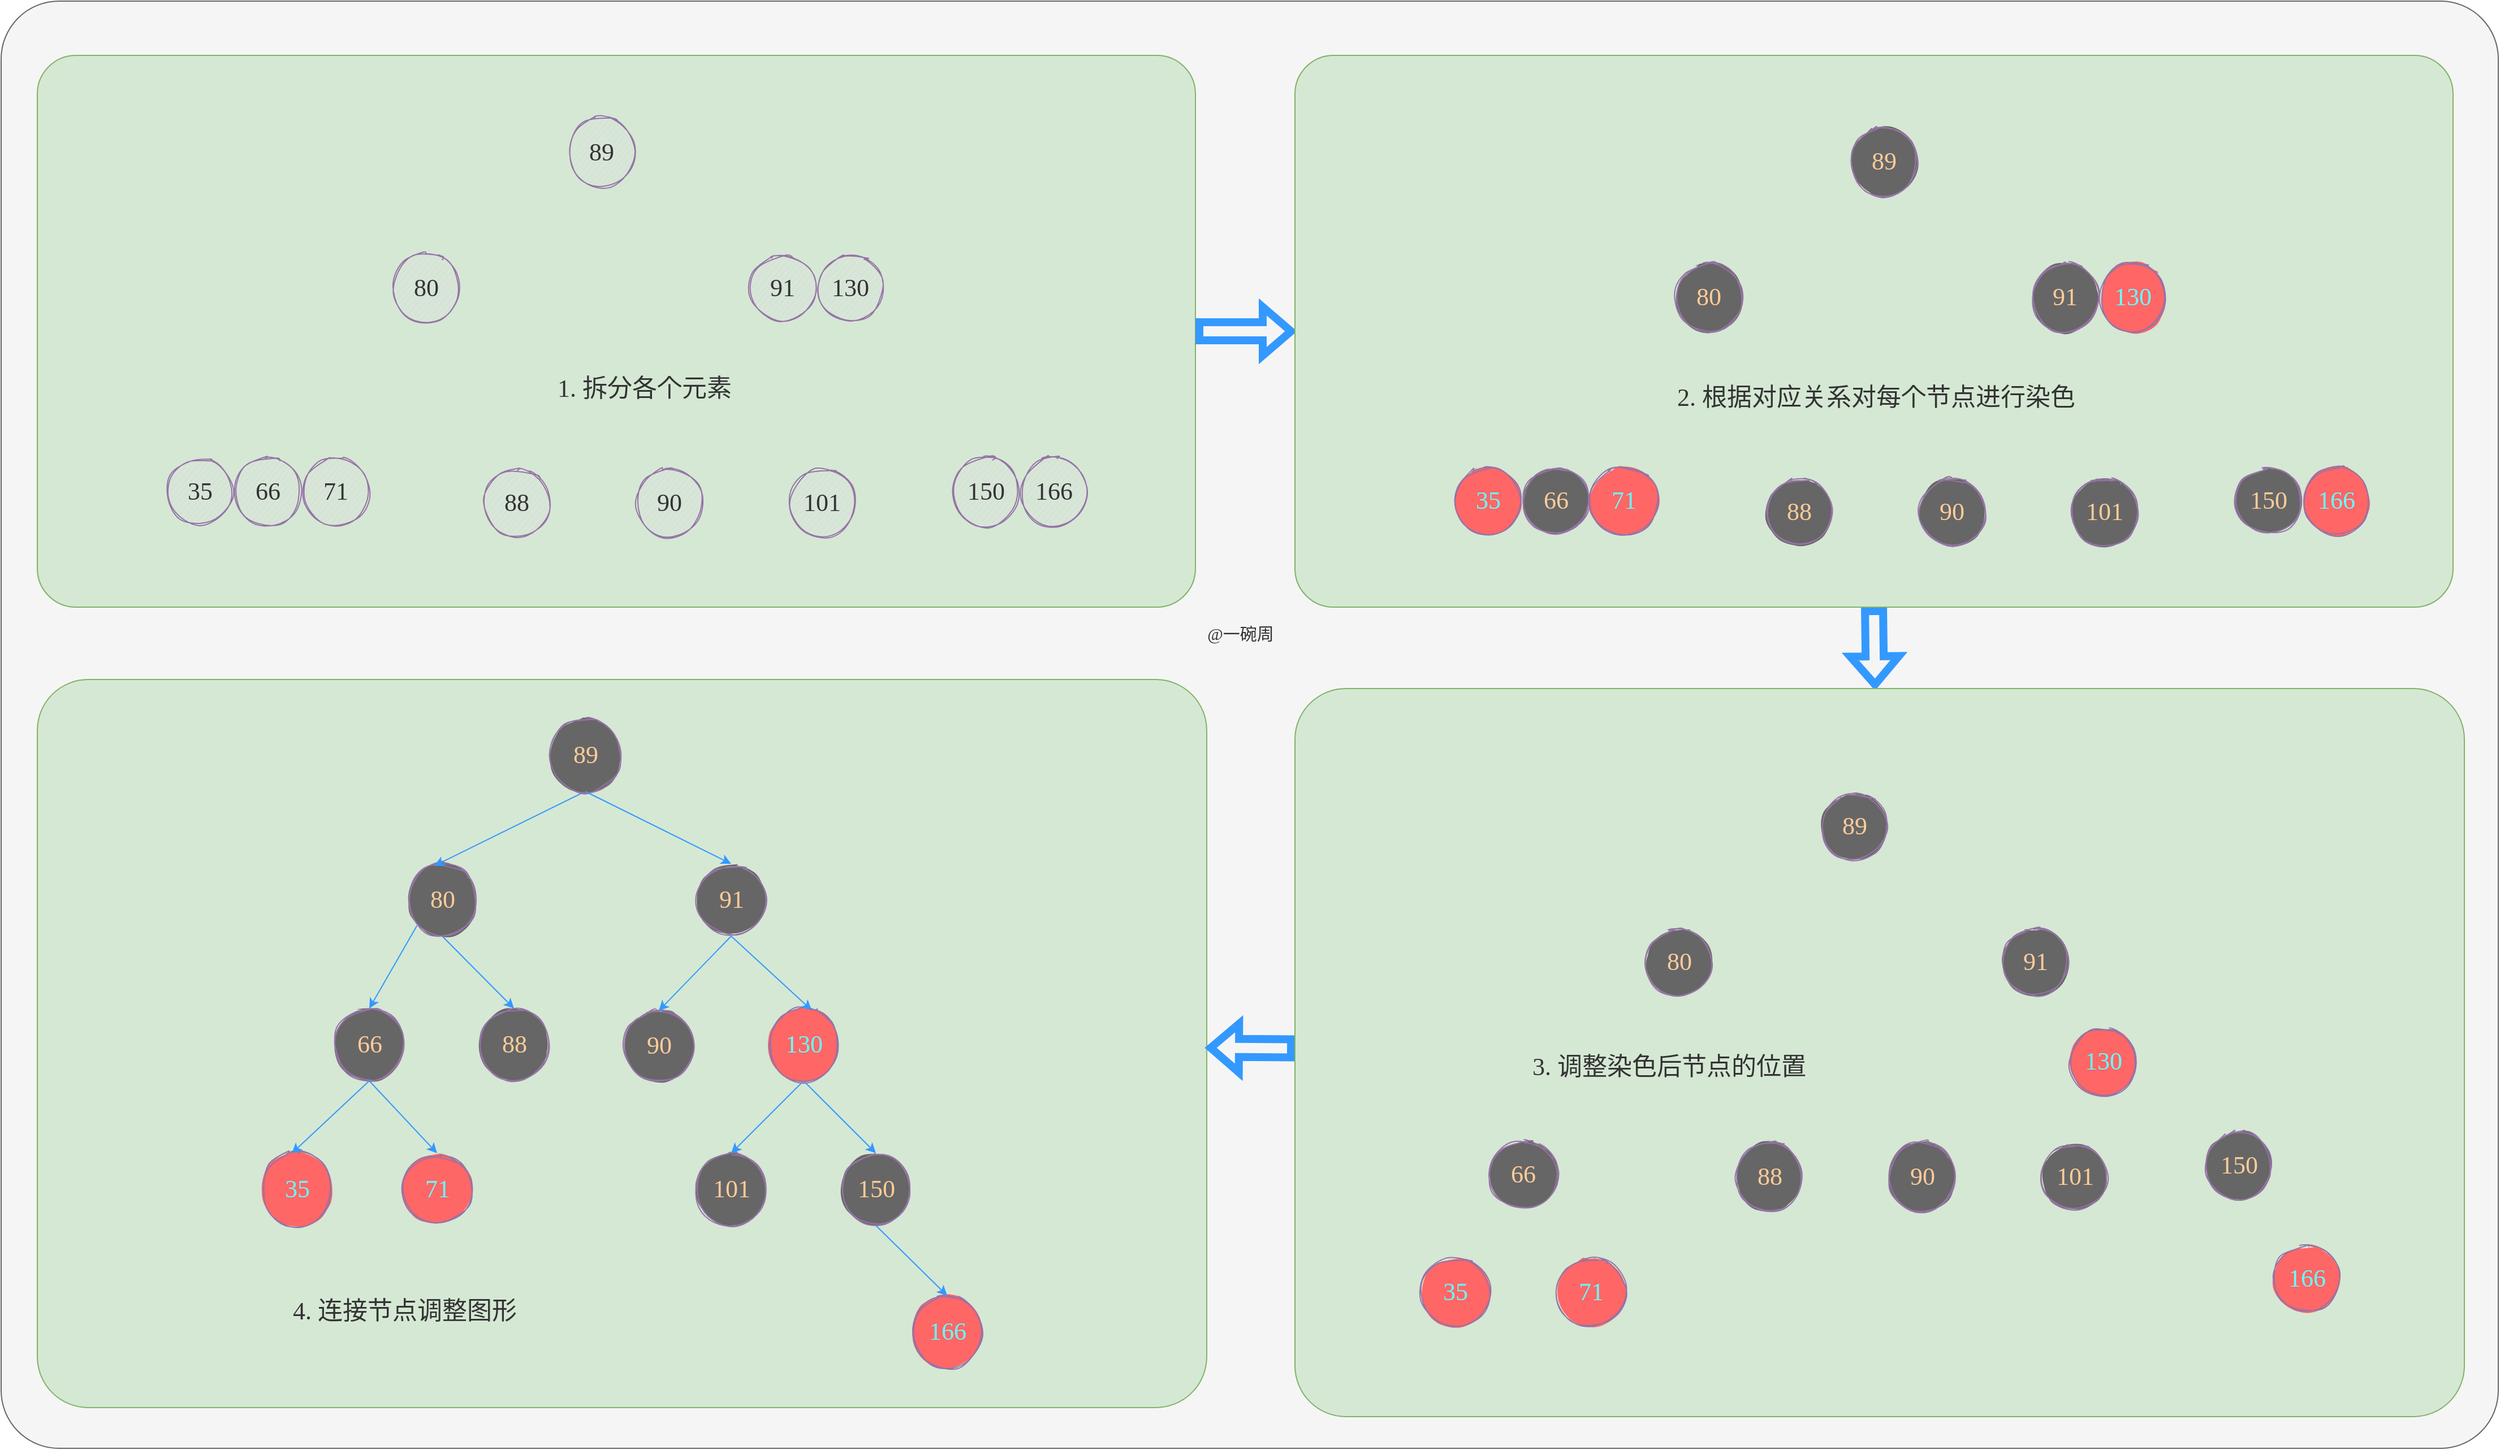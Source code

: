 <mxfile version="16.5.1" type="device"><diagram id="x1Kf8H1q3myXhaJAOiF7" name="第 1 页"><mxGraphModel dx="2862" dy="-1183" grid="1" gridSize="8" guides="1" tooltips="1" connect="1" arrows="1" fold="1" page="0" pageScale="1" pageWidth="827" pageHeight="1169" math="0" shadow="0"><root><mxCell id="0"/><mxCell id="1" parent="0"/><mxCell id="SK6En6JM2OJF-WsEo0Hp-191" value="" style="rounded=1;whiteSpace=wrap;html=1;sketch=0;fillStyle=solid;fontFamily=Comic Sans MS;fontSize=22;fontColor=#333333;fillColor=#f5f5f5;strokeColor=#666666;arcSize=4;" parent="1" vertex="1"><mxGeometry x="-776" y="2728" width="2208" height="1280" as="geometry"/></mxCell><mxCell id="NaBA5yYeSIpX-ZdXdf0N-329" value="@一碗周" style="text;html=1;strokeColor=none;fillColor=none;align=center;verticalAlign=middle;whiteSpace=wrap;rounded=0;sketch=0;fontFamily=Comic Sans MS;fontSize=15;fontColor=#333333;" parent="1" vertex="1"><mxGeometry x="280" y="3272" width="80" height="30" as="geometry"/></mxCell><mxCell id="SK6En6JM2OJF-WsEo0Hp-166" value="" style="group" parent="1" vertex="1" connectable="0"><mxGeometry x="-744" y="2776" width="1034" height="812" as="geometry"/></mxCell><mxCell id="SK6En6JM2OJF-WsEo0Hp-135" value="" style="rounded=1;whiteSpace=wrap;html=1;sketch=0;fillStyle=solid;fontFamily=Comic Sans MS;fontSize=22;fillColor=#d5e8d4;arcSize=7;strokeColor=#82b366;container=0;" parent="SK6En6JM2OJF-WsEo0Hp-166" vertex="1"><mxGeometry width="1024" height="488" as="geometry"/></mxCell><mxCell id="SK6En6JM2OJF-WsEo0Hp-136" value="&lt;span style=&quot;color: rgb(51 , 51 , 51) ; font-family: &amp;#34;comic sans ms&amp;#34; ; font-size: 22px&quot;&gt;71&lt;/span&gt;" style="ellipse;whiteSpace=wrap;html=1;fillColor=#e1d5e7;strokeColor=#9673a6;sketch=1;container=0;" parent="SK6En6JM2OJF-WsEo0Hp-166" vertex="1"><mxGeometry x="234" y="356" width="60" height="60" as="geometry"/></mxCell><mxCell id="SK6En6JM2OJF-WsEo0Hp-137" value="&lt;span style=&quot;color: rgb(51 , 51 , 51) ; font-family: &amp;#34;comic sans ms&amp;#34; ; font-size: 22px&quot;&gt;88&lt;/span&gt;" style="ellipse;whiteSpace=wrap;html=1;fillColor=#e1d5e7;strokeColor=#9673a6;sketch=1;container=0;" parent="SK6En6JM2OJF-WsEo0Hp-166" vertex="1"><mxGeometry x="394" y="366" width="60" height="60" as="geometry"/></mxCell><mxCell id="SK6En6JM2OJF-WsEo0Hp-138" value="&lt;span style=&quot;color: rgb(51 , 51 , 51) ; font-family: &amp;#34;comic sans ms&amp;#34; ; font-size: 22px&quot;&gt;66&lt;/span&gt;" style="ellipse;whiteSpace=wrap;html=1;fillColor=#e1d5e7;strokeColor=#9673a6;sketch=1;container=0;" parent="SK6En6JM2OJF-WsEo0Hp-166" vertex="1"><mxGeometry x="174" y="356" width="60" height="60" as="geometry"/></mxCell><mxCell id="SK6En6JM2OJF-WsEo0Hp-139" value="&lt;span style=&quot;color: rgb(51 , 51 , 51) ; font-family: &amp;#34;comic sans ms&amp;#34; ; font-size: 22px&quot;&gt;90&lt;/span&gt;" style="ellipse;whiteSpace=wrap;html=1;fillColor=#e1d5e7;strokeColor=#9673a6;sketch=1;container=0;" parent="SK6En6JM2OJF-WsEo0Hp-166" vertex="1"><mxGeometry x="529" y="366" width="60" height="60" as="geometry"/></mxCell><mxCell id="SK6En6JM2OJF-WsEo0Hp-140" value="&lt;span style=&quot;color: rgb(51 , 51 , 51) ; font-family: &amp;#34;comic sans ms&amp;#34; ; font-size: 22px&quot;&gt;101&lt;/span&gt;" style="ellipse;whiteSpace=wrap;html=1;fillColor=#e1d5e7;strokeColor=#9673a6;sketch=1;container=0;" parent="SK6En6JM2OJF-WsEo0Hp-166" vertex="1"><mxGeometry x="664" y="366" width="60" height="60" as="geometry"/></mxCell><mxCell id="SK6En6JM2OJF-WsEo0Hp-141" value="&lt;span style=&quot;color: rgb(51 , 51 , 51) ; font-family: &amp;#34;comic sans ms&amp;#34; ; font-size: 22px&quot;&gt;150&lt;/span&gt;" style="ellipse;whiteSpace=wrap;html=1;fillColor=#e1d5e7;strokeColor=#9673a6;sketch=1;container=0;" parent="SK6En6JM2OJF-WsEo0Hp-166" vertex="1"><mxGeometry x="809" y="356" width="60" height="60" as="geometry"/></mxCell><mxCell id="SK6En6JM2OJF-WsEo0Hp-142" value="&lt;span style=&quot;color: rgb(51 , 51 , 51) ; font-family: &amp;#34;comic sans ms&amp;#34; ; font-size: 22px&quot;&gt;166&lt;/span&gt;" style="ellipse;whiteSpace=wrap;html=1;fillColor=#e1d5e7;strokeColor=#9673a6;sketch=1;container=0;" parent="SK6En6JM2OJF-WsEo0Hp-166" vertex="1"><mxGeometry x="869" y="356" width="60" height="60" as="geometry"/></mxCell><mxCell id="SK6En6JM2OJF-WsEo0Hp-143" value="&lt;span style=&quot;color: rgb(51 , 51 , 51) ; font-family: &amp;#34;comic sans ms&amp;#34; ; font-size: 22px&quot;&gt;80&lt;/span&gt;" style="ellipse;whiteSpace=wrap;html=1;fillColor=#e1d5e7;strokeColor=#9673a6;sketch=1;container=0;" parent="SK6En6JM2OJF-WsEo0Hp-166" vertex="1"><mxGeometry x="314" y="176" width="60" height="60" as="geometry"/></mxCell><mxCell id="SK6En6JM2OJF-WsEo0Hp-144" value="&lt;span style=&quot;color: rgb(51 , 51 , 51) ; font-family: &amp;#34;comic sans ms&amp;#34; ; font-size: 22px&quot;&gt;89&lt;/span&gt;" style="ellipse;whiteSpace=wrap;html=1;fillColor=#e1d5e7;strokeColor=#9673a6;sketch=1;container=0;" parent="SK6En6JM2OJF-WsEo0Hp-166" vertex="1"><mxGeometry x="469" y="56" width="60" height="60" as="geometry"/></mxCell><mxCell id="SK6En6JM2OJF-WsEo0Hp-145" value="&lt;span style=&quot;color: rgb(51 , 51 , 51) ; font-family: &amp;#34;comic sans ms&amp;#34; ; font-size: 22px&quot;&gt;91&lt;/span&gt;" style="ellipse;whiteSpace=wrap;html=1;fillColor=#e1d5e7;strokeColor=#9673a6;sketch=1;container=0;" parent="SK6En6JM2OJF-WsEo0Hp-166" vertex="1"><mxGeometry x="629" y="176" width="60" height="60" as="geometry"/></mxCell><mxCell id="SK6En6JM2OJF-WsEo0Hp-146" value="&lt;span style=&quot;color: rgb(51 , 51 , 51) ; font-family: &amp;#34;comic sans ms&amp;#34; ; font-size: 22px&quot;&gt;130&lt;/span&gt;" style="ellipse;whiteSpace=wrap;html=1;fillColor=#e1d5e7;strokeColor=#9673a6;sketch=1;container=0;" parent="SK6En6JM2OJF-WsEo0Hp-166" vertex="1"><mxGeometry x="689" y="176" width="60" height="60" as="geometry"/></mxCell><mxCell id="SK6En6JM2OJF-WsEo0Hp-147" value="&lt;span style=&quot;color: rgb(51 , 51 , 51) ; font-family: &amp;#34;comic sans ms&amp;#34; ; font-size: 22px&quot;&gt;35&lt;/span&gt;" style="ellipse;whiteSpace=wrap;html=1;fillColor=#e1d5e7;strokeColor=#9673a6;sketch=1;container=0;" parent="SK6En6JM2OJF-WsEo0Hp-166" vertex="1"><mxGeometry x="114" y="356" width="60" height="60" as="geometry"/></mxCell><mxCell id="SK6En6JM2OJF-WsEo0Hp-164" value="" style="group" parent="SK6En6JM2OJF-WsEo0Hp-166" vertex="1" connectable="0"><mxGeometry y="552" width="1034" height="644" as="geometry"/></mxCell><mxCell id="SK6En6JM2OJF-WsEo0Hp-126" value="" style="rounded=1;whiteSpace=wrap;html=1;sketch=0;fillStyle=solid;fontFamily=Comic Sans MS;fontSize=22;fillColor=#d5e8d4;arcSize=7;strokeColor=#82b366;" parent="SK6En6JM2OJF-WsEo0Hp-164" vertex="1"><mxGeometry width="1034" height="644" as="geometry"/></mxCell><mxCell id="SK6En6JM2OJF-WsEo0Hp-189" value="&lt;font color=&quot;#333333&quot;&gt;4. 连接节点调整图形&lt;/font&gt;" style="text;html=1;strokeColor=none;fillColor=none;align=left;verticalAlign=middle;whiteSpace=wrap;rounded=0;sketch=0;fillStyle=solid;fontFamily=Comic Sans MS;fontSize=22;fontColor=#66FFFF;" parent="SK6En6JM2OJF-WsEo0Hp-164" vertex="1"><mxGeometry x="224" y="544" width="515" height="30" as="geometry"/></mxCell><mxCell id="SK6En6JM2OJF-WsEo0Hp-57" value="&lt;span style=&quot;font-family: &amp;quot;comic sans ms&amp;quot;; font-size: 22px;&quot;&gt;88&lt;/span&gt;" style="ellipse;whiteSpace=wrap;html=1;fillColor=#666666;strokeColor=#9673a6;sketch=1;fillStyle=solid;fontColor=#FFCC99;" parent="SK6En6JM2OJF-WsEo0Hp-164" vertex="1"><mxGeometry x="389.5" y="291" width="64" height="64" as="geometry"/></mxCell><mxCell id="SK6En6JM2OJF-WsEo0Hp-58" value="&lt;span style=&quot;font-family: &amp;#34;comic sans ms&amp;#34; ; font-size: 22px&quot;&gt;&lt;font color=&quot;#ffcc99&quot;&gt;66&lt;/font&gt;&lt;/span&gt;" style="ellipse;whiteSpace=wrap;html=1;fillColor=#666666;strokeColor=#9673a6;sketch=1;fontColor=#66FFFF;fillStyle=solid;" parent="SK6En6JM2OJF-WsEo0Hp-164" vertex="1"><mxGeometry x="261.5" y="291" width="64" height="64" as="geometry"/></mxCell><mxCell id="SK6En6JM2OJF-WsEo0Hp-59" value="&lt;span style=&quot;font-family: &amp;quot;comic sans ms&amp;quot;; font-size: 22px;&quot;&gt;90&lt;/span&gt;" style="ellipse;whiteSpace=wrap;html=1;fillColor=#666666;strokeColor=#9673a6;sketch=1;fillStyle=solid;fontColor=#FFCC99;" parent="SK6En6JM2OJF-WsEo0Hp-164" vertex="1"><mxGeometry x="517.5" y="293" width="64" height="62" as="geometry"/></mxCell><mxCell id="SK6En6JM2OJF-WsEo0Hp-60" value="&lt;span style=&quot;font-family: &amp;quot;comic sans ms&amp;quot;; font-size: 22px;&quot;&gt;101&lt;/span&gt;" style="ellipse;whiteSpace=wrap;html=1;fillColor=#666666;strokeColor=#9673a6;sketch=1;fillStyle=solid;fontColor=#FFCC99;" parent="SK6En6JM2OJF-WsEo0Hp-164" vertex="1"><mxGeometry x="581.5" y="419" width="64" height="64" as="geometry"/></mxCell><mxCell id="SK6En6JM2OJF-WsEo0Hp-61" value="&lt;span style=&quot;font-family: &amp;quot;comic sans ms&amp;quot;; font-size: 22px;&quot;&gt;166&lt;/span&gt;" style="ellipse;whiteSpace=wrap;html=1;fillColor=#FF6666;strokeColor=#9673a6;sketch=1;fontColor=#66FFFF;fillStyle=solid;" parent="SK6En6JM2OJF-WsEo0Hp-164" vertex="1"><mxGeometry x="772.5" y="545" width="64" height="64" as="geometry"/></mxCell><mxCell id="SK6En6JM2OJF-WsEo0Hp-74" style="edgeStyle=none;rounded=0;sketch=0;orthogonalLoop=1;jettySize=auto;html=1;exitX=0.5;exitY=1;exitDx=0;exitDy=0;entryX=0.5;entryY=0;entryDx=0;entryDy=0;fontFamily=Comic Sans MS;fontSize=22;fontColor=#66FFFF;strokeColor=#3399FF;strokeWidth=1;" parent="SK6En6JM2OJF-WsEo0Hp-164" source="SK6En6JM2OJF-WsEo0Hp-62" target="SK6En6JM2OJF-WsEo0Hp-57" edge="1"><mxGeometry relative="1" as="geometry"/></mxCell><mxCell id="SK6En6JM2OJF-WsEo0Hp-85" style="edgeStyle=none;rounded=0;sketch=0;orthogonalLoop=1;jettySize=auto;html=1;exitX=0;exitY=1;exitDx=0;exitDy=0;entryX=0.5;entryY=0;entryDx=0;entryDy=0;fontFamily=Comic Sans MS;fontSize=22;fontColor=#66FFFF;strokeColor=#3399FF;strokeWidth=1;" parent="SK6En6JM2OJF-WsEo0Hp-164" source="SK6En6JM2OJF-WsEo0Hp-62" target="SK6En6JM2OJF-WsEo0Hp-58" edge="1"><mxGeometry relative="1" as="geometry"/></mxCell><mxCell id="SK6En6JM2OJF-WsEo0Hp-62" value="&lt;span style=&quot;font-family: &amp;quot;comic sans ms&amp;quot;; font-size: 22px;&quot;&gt;80&lt;/span&gt;" style="ellipse;whiteSpace=wrap;html=1;fillColor=#666666;strokeColor=#9673a6;sketch=1;fillStyle=solid;fontColor=#FFCC99;" parent="SK6En6JM2OJF-WsEo0Hp-164" vertex="1"><mxGeometry x="326.5" y="163" width="63" height="64" as="geometry"/></mxCell><mxCell id="SK6En6JM2OJF-WsEo0Hp-71" style="edgeStyle=none;rounded=0;sketch=0;orthogonalLoop=1;jettySize=auto;html=1;exitX=0.5;exitY=1;exitDx=0;exitDy=0;entryX=0.387;entryY=0.029;entryDx=0;entryDy=0;entryPerimeter=0;fontFamily=Comic Sans MS;fontSize=22;fontColor=#66FFFF;strokeColor=#3399FF;strokeWidth=1;" parent="SK6En6JM2OJF-WsEo0Hp-164" source="SK6En6JM2OJF-WsEo0Hp-63" target="SK6En6JM2OJF-WsEo0Hp-62" edge="1"><mxGeometry relative="1" as="geometry"/></mxCell><mxCell id="SK6En6JM2OJF-WsEo0Hp-63" value="&lt;span style=&quot;font-family: &amp;quot;comic sans ms&amp;quot;; font-size: 22px;&quot;&gt;89&lt;/span&gt;" style="ellipse;whiteSpace=wrap;html=1;fillColor=#666666;strokeColor=#9673a6;sketch=1;fillStyle=solid;fontColor=#FFCC99;" parent="SK6En6JM2OJF-WsEo0Hp-164" vertex="1"><mxGeometry x="451.5" y="35" width="66" height="64" as="geometry"/></mxCell><mxCell id="SK6En6JM2OJF-WsEo0Hp-81" style="edgeStyle=none;rounded=0;sketch=0;orthogonalLoop=1;jettySize=auto;html=1;exitX=0.5;exitY=1;exitDx=0;exitDy=0;entryX=0.5;entryY=0;entryDx=0;entryDy=0;fontFamily=Comic Sans MS;fontSize=22;fontColor=#66FFFF;strokeColor=#3399FF;strokeWidth=1;" parent="SK6En6JM2OJF-WsEo0Hp-164" source="SK6En6JM2OJF-WsEo0Hp-64" target="SK6En6JM2OJF-WsEo0Hp-60" edge="1"><mxGeometry relative="1" as="geometry"/></mxCell><mxCell id="SK6En6JM2OJF-WsEo0Hp-64" value="&lt;span style=&quot;font-family: &amp;quot;comic sans ms&amp;quot;; font-size: 22px;&quot;&gt;130&lt;/span&gt;" style="ellipse;whiteSpace=wrap;html=1;fillColor=#FF6666;strokeColor=#9673a6;sketch=1;fontColor=#66FFFF;fillStyle=solid;" parent="SK6En6JM2OJF-WsEo0Hp-164" vertex="1"><mxGeometry x="645.5" y="291" width="64" height="64" as="geometry"/></mxCell><mxCell id="SK6En6JM2OJF-WsEo0Hp-65" value="&lt;span style=&quot;font-family: &amp;quot;comic sans ms&amp;quot; ; font-size: 22px&quot;&gt;35&lt;/span&gt;" style="ellipse;whiteSpace=wrap;html=1;fillColor=#FF6666;strokeColor=#9673a6;sketch=1;fillStyle=solid;fontColor=#66FFFF;" parent="SK6En6JM2OJF-WsEo0Hp-164" vertex="1"><mxGeometry x="197.5" y="419" width="64" height="64" as="geometry"/></mxCell><mxCell id="SK6En6JM2OJF-WsEo0Hp-87" style="edgeStyle=none;rounded=0;sketch=0;orthogonalLoop=1;jettySize=auto;html=1;exitX=0.5;exitY=1;exitDx=0;exitDy=0;entryX=0.43;entryY=0.002;entryDx=0;entryDy=0;entryPerimeter=0;fontFamily=Comic Sans MS;fontSize=22;fontColor=#66FFFF;strokeColor=#3399FF;strokeWidth=1;" parent="SK6En6JM2OJF-WsEo0Hp-164" source="SK6En6JM2OJF-WsEo0Hp-58" target="SK6En6JM2OJF-WsEo0Hp-65" edge="1"><mxGeometry relative="1" as="geometry"/></mxCell><mxCell id="SK6En6JM2OJF-WsEo0Hp-66" value="&lt;span style=&quot;font-family: &amp;quot;comic sans ms&amp;quot; ; font-size: 22px&quot;&gt;71&lt;/span&gt;" style="ellipse;whiteSpace=wrap;html=1;fillColor=#FF6666;strokeColor=#9673a6;sketch=1;fillStyle=solid;fontColor=#66FFFF;" parent="SK6En6JM2OJF-WsEo0Hp-164" vertex="1"><mxGeometry x="321.5" y="419" width="64" height="64" as="geometry"/></mxCell><mxCell id="SK6En6JM2OJF-WsEo0Hp-86" style="edgeStyle=none;rounded=0;sketch=0;orthogonalLoop=1;jettySize=auto;html=1;exitX=0.5;exitY=1;exitDx=0;exitDy=0;entryX=0.5;entryY=0;entryDx=0;entryDy=0;fontFamily=Comic Sans MS;fontSize=22;fontColor=#66FFFF;strokeColor=#3399FF;strokeWidth=1;" parent="SK6En6JM2OJF-WsEo0Hp-164" source="SK6En6JM2OJF-WsEo0Hp-58" target="SK6En6JM2OJF-WsEo0Hp-66" edge="1"><mxGeometry relative="1" as="geometry"/></mxCell><mxCell id="SK6En6JM2OJF-WsEo0Hp-78" style="edgeStyle=none;rounded=0;sketch=0;orthogonalLoop=1;jettySize=auto;html=1;exitX=0.5;exitY=1;exitDx=0;exitDy=0;entryX=0.5;entryY=0;entryDx=0;entryDy=0;fontFamily=Comic Sans MS;fontSize=22;fontColor=#66FFFF;strokeColor=#3399FF;strokeWidth=1;" parent="SK6En6JM2OJF-WsEo0Hp-164" source="SK6En6JM2OJF-WsEo0Hp-67" target="SK6En6JM2OJF-WsEo0Hp-59" edge="1"><mxGeometry relative="1" as="geometry"/></mxCell><mxCell id="SK6En6JM2OJF-WsEo0Hp-83" style="edgeStyle=none;rounded=0;sketch=0;orthogonalLoop=1;jettySize=auto;html=1;exitX=0.5;exitY=1;exitDx=0;exitDy=0;entryX=0.613;entryY=0.024;entryDx=0;entryDy=0;entryPerimeter=0;fontFamily=Comic Sans MS;fontSize=22;fontColor=#66FFFF;strokeColor=#3399FF;strokeWidth=1;" parent="SK6En6JM2OJF-WsEo0Hp-164" source="SK6En6JM2OJF-WsEo0Hp-67" target="SK6En6JM2OJF-WsEo0Hp-64" edge="1"><mxGeometry relative="1" as="geometry"/></mxCell><mxCell id="SK6En6JM2OJF-WsEo0Hp-67" value="&lt;span style=&quot;font-family: &amp;#34;comic sans ms&amp;#34; ; font-size: 22px&quot;&gt;91&lt;/span&gt;" style="ellipse;whiteSpace=wrap;html=1;fillColor=#666666;strokeColor=#9673a6;sketch=1;fillStyle=solid;fontColor=#FFCC99;" parent="SK6En6JM2OJF-WsEo0Hp-164" vertex="1"><mxGeometry x="581.5" y="163" width="64" height="64" as="geometry"/></mxCell><mxCell id="SK6En6JM2OJF-WsEo0Hp-72" style="edgeStyle=none;rounded=0;sketch=0;orthogonalLoop=1;jettySize=auto;html=1;exitX=0.5;exitY=1;exitDx=0;exitDy=0;entryX=0.5;entryY=0;entryDx=0;entryDy=0;fontFamily=Comic Sans MS;fontSize=22;fontColor=#66FFFF;strokeColor=#3399FF;strokeWidth=1;" parent="SK6En6JM2OJF-WsEo0Hp-164" source="SK6En6JM2OJF-WsEo0Hp-63" target="SK6En6JM2OJF-WsEo0Hp-67" edge="1"><mxGeometry relative="1" as="geometry"/></mxCell><mxCell id="SK6En6JM2OJF-WsEo0Hp-82" style="edgeStyle=none;rounded=0;sketch=0;orthogonalLoop=1;jettySize=auto;html=1;exitX=0.5;exitY=1;exitDx=0;exitDy=0;entryX=0.5;entryY=0;entryDx=0;entryDy=0;fontFamily=Comic Sans MS;fontSize=22;fontColor=#66FFFF;strokeColor=#3399FF;strokeWidth=1;" parent="SK6En6JM2OJF-WsEo0Hp-164" source="SK6En6JM2OJF-WsEo0Hp-68" target="SK6En6JM2OJF-WsEo0Hp-61" edge="1"><mxGeometry relative="1" as="geometry"/></mxCell><mxCell id="SK6En6JM2OJF-WsEo0Hp-68" value="&lt;span style=&quot;font-family: &amp;#34;comic sans ms&amp;#34; ; font-size: 22px&quot;&gt;150&lt;/span&gt;" style="ellipse;whiteSpace=wrap;html=1;fillColor=#666666;strokeColor=#9673a6;sketch=1;fillStyle=solid;fontColor=#FFCC99;" parent="SK6En6JM2OJF-WsEo0Hp-164" vertex="1"><mxGeometry x="709.5" y="419" width="64" height="64" as="geometry"/></mxCell><mxCell id="SK6En6JM2OJF-WsEo0Hp-80" style="edgeStyle=none;rounded=0;sketch=0;orthogonalLoop=1;jettySize=auto;html=1;exitX=0.5;exitY=1;exitDx=0;exitDy=0;entryX=0.5;entryY=0;entryDx=0;entryDy=0;fontFamily=Comic Sans MS;fontSize=22;fontColor=#66FFFF;strokeColor=#3399FF;strokeWidth=1;" parent="SK6En6JM2OJF-WsEo0Hp-164" source="SK6En6JM2OJF-WsEo0Hp-64" target="SK6En6JM2OJF-WsEo0Hp-68" edge="1"><mxGeometry relative="1" as="geometry"/></mxCell><mxCell id="SK6En6JM2OJF-WsEo0Hp-171" value="&lt;font color=&quot;#333333&quot;&gt;1. 拆分各个元素&lt;/font&gt;" style="text;html=1;strokeColor=none;fillColor=none;align=left;verticalAlign=middle;whiteSpace=wrap;rounded=0;sketch=0;fillStyle=solid;fontFamily=Comic Sans MS;fontSize=22;fontColor=#66FFFF;" parent="SK6En6JM2OJF-WsEo0Hp-166" vertex="1"><mxGeometry x="458" y="280" width="166" height="30" as="geometry"/></mxCell><mxCell id="SK6En6JM2OJF-WsEo0Hp-168" style="edgeStyle=none;rounded=0;sketch=0;orthogonalLoop=1;jettySize=auto;html=1;exitX=1;exitY=0.5;exitDx=0;exitDy=0;fontFamily=Comic Sans MS;fontSize=22;fontColor=#66FFFF;strokeColor=#3399FF;strokeWidth=7;shape=flexArrow;" parent="1" source="SK6En6JM2OJF-WsEo0Hp-135" target="SK6En6JM2OJF-WsEo0Hp-149" edge="1"><mxGeometry relative="1" as="geometry"/></mxCell><mxCell id="SK6En6JM2OJF-WsEo0Hp-169" style="edgeStyle=none;shape=flexArrow;rounded=0;sketch=0;orthogonalLoop=1;jettySize=auto;html=1;exitX=0.5;exitY=1;exitDx=0;exitDy=0;fontFamily=Comic Sans MS;fontSize=22;fontColor=#66FFFF;strokeColor=#3399FF;strokeWidth=7;" parent="1" source="SK6En6JM2OJF-WsEo0Hp-149" target="SK6En6JM2OJF-WsEo0Hp-125" edge="1"><mxGeometry relative="1" as="geometry"/></mxCell><mxCell id="SK6En6JM2OJF-WsEo0Hp-170" style="edgeStyle=none;shape=flexArrow;rounded=0;sketch=0;orthogonalLoop=1;jettySize=auto;html=1;fontFamily=Comic Sans MS;fontSize=22;fontColor=#66FFFF;strokeColor=#3399FF;strokeWidth=7;" parent="1" source="SK6En6JM2OJF-WsEo0Hp-125" target="SK6En6JM2OJF-WsEo0Hp-126" edge="1"><mxGeometry relative="1" as="geometry"/></mxCell><mxCell id="SK6En6JM2OJF-WsEo0Hp-149" value="" style="rounded=1;whiteSpace=wrap;html=1;sketch=0;fillStyle=solid;fontFamily=Comic Sans MS;fontSize=22;fillColor=#d5e8d4;arcSize=7;strokeColor=#82b366;container=0;" parent="1" vertex="1"><mxGeometry x="368" y="2776" width="1024" height="488" as="geometry"/></mxCell><mxCell id="SK6En6JM2OJF-WsEo0Hp-150" value="&lt;span style=&quot;font-family: &amp;quot;comic sans ms&amp;quot;; font-size: 22px;&quot;&gt;88&lt;/span&gt;" style="ellipse;whiteSpace=wrap;html=1;fillColor=#666666;strokeColor=#9673a6;sketch=1;fillStyle=solid;fontColor=#FFCC99;container=0;" parent="1" vertex="1"><mxGeometry x="784" y="3150" width="60" height="60" as="geometry"/></mxCell><mxCell id="SK6En6JM2OJF-WsEo0Hp-151" value="&lt;span style=&quot;font-family: &amp;#34;comic sans ms&amp;#34; ; font-size: 22px&quot;&gt;35&lt;/span&gt;" style="ellipse;whiteSpace=wrap;html=1;fillColor=#FF6666;strokeColor=#9673a6;sketch=1;fontColor=#66FFFF;fillStyle=solid;container=0;" parent="1" vertex="1"><mxGeometry x="509" y="3140" width="60" height="60" as="geometry"/></mxCell><mxCell id="SK6En6JM2OJF-WsEo0Hp-152" value="&lt;span style=&quot;font-family: &amp;quot;comic sans ms&amp;quot;; font-size: 22px;&quot;&gt;90&lt;/span&gt;" style="ellipse;whiteSpace=wrap;html=1;fillColor=#666666;strokeColor=#9673a6;sketch=1;fillStyle=solid;fontColor=#FFCC99;container=0;" parent="1" vertex="1"><mxGeometry x="919" y="3150" width="60" height="60" as="geometry"/></mxCell><mxCell id="SK6En6JM2OJF-WsEo0Hp-153" value="&lt;span style=&quot;font-family: &amp;quot;comic sans ms&amp;quot;; font-size: 22px;&quot;&gt;101&lt;/span&gt;" style="ellipse;whiteSpace=wrap;html=1;fillColor=#666666;strokeColor=#9673a6;sketch=1;fillStyle=solid;fontColor=#FFCC99;container=0;" parent="1" vertex="1"><mxGeometry x="1054" y="3150" width="60" height="60" as="geometry"/></mxCell><mxCell id="SK6En6JM2OJF-WsEo0Hp-154" value="&lt;span style=&quot;font-family: &amp;quot;comic sans ms&amp;quot;; font-size: 22px;&quot;&gt;166&lt;/span&gt;" style="ellipse;whiteSpace=wrap;html=1;fillColor=#FF6666;strokeColor=#9673a6;sketch=1;fontColor=#66FFFF;fillStyle=solid;container=0;" parent="1" vertex="1"><mxGeometry x="1259" y="3140" width="60" height="60" as="geometry"/></mxCell><mxCell id="SK6En6JM2OJF-WsEo0Hp-155" value="&lt;span style=&quot;font-family: &amp;quot;comic sans ms&amp;quot;; font-size: 22px;&quot;&gt;80&lt;/span&gt;" style="ellipse;whiteSpace=wrap;html=1;fillColor=#666666;strokeColor=#9673a6;sketch=1;fillStyle=solid;fontColor=#FFCC99;container=0;" parent="1" vertex="1"><mxGeometry x="704" y="2960" width="60" height="60" as="geometry"/></mxCell><mxCell id="SK6En6JM2OJF-WsEo0Hp-156" value="&lt;span style=&quot;font-family: &amp;quot;comic sans ms&amp;quot;; font-size: 22px;&quot;&gt;89&lt;/span&gt;" style="ellipse;whiteSpace=wrap;html=1;fillColor=#666666;strokeColor=#9673a6;sketch=1;fillStyle=solid;fontColor=#FFCC99;container=0;" parent="1" vertex="1"><mxGeometry x="859" y="2840" width="60" height="60" as="geometry"/></mxCell><mxCell id="SK6En6JM2OJF-WsEo0Hp-157" value="&lt;span style=&quot;font-family: &amp;quot;comic sans ms&amp;quot;; font-size: 22px;&quot;&gt;130&lt;/span&gt;" style="ellipse;whiteSpace=wrap;html=1;fillColor=#FF6666;strokeColor=#9673a6;sketch=1;fontColor=#66FFFF;fillStyle=solid;container=0;" parent="1" vertex="1"><mxGeometry x="1079" y="2960" width="60" height="60" as="geometry"/></mxCell><mxCell id="SK6En6JM2OJF-WsEo0Hp-159" value="&lt;span style=&quot;font-family: &amp;#34;comic sans ms&amp;#34; ; font-size: 22px&quot;&gt;66&lt;/span&gt;" style="ellipse;whiteSpace=wrap;html=1;fillColor=#666666;strokeColor=#9673a6;sketch=1;fillStyle=solid;fontColor=#FFCC99;container=0;" parent="1" vertex="1"><mxGeometry x="569" y="3140" width="60" height="60" as="geometry"/></mxCell><mxCell id="SK6En6JM2OJF-WsEo0Hp-160" value="&lt;span style=&quot;font-family: &amp;#34;comic sans ms&amp;#34; ; font-size: 22px&quot;&gt;91&lt;/span&gt;" style="ellipse;whiteSpace=wrap;html=1;fillColor=#666666;strokeColor=#9673a6;sketch=1;fillStyle=solid;fontColor=#FFCC99;container=0;" parent="1" vertex="1"><mxGeometry x="1019" y="2960" width="60" height="60" as="geometry"/></mxCell><mxCell id="SK6En6JM2OJF-WsEo0Hp-161" value="&lt;span style=&quot;font-family: &amp;#34;comic sans ms&amp;#34; ; font-size: 22px&quot;&gt;150&lt;/span&gt;" style="ellipse;whiteSpace=wrap;html=1;fillColor=#666666;strokeColor=#9673a6;sketch=1;fillStyle=solid;fontColor=#FFCC99;container=0;" parent="1" vertex="1"><mxGeometry x="1199" y="3140" width="60" height="60" as="geometry"/></mxCell><mxCell id="SK6En6JM2OJF-WsEo0Hp-172" value="&lt;font color=&quot;#333333&quot;&gt;2. 根据对应关系对每个节点进行染色&lt;/font&gt;" style="text;html=1;strokeColor=none;fillColor=none;align=left;verticalAlign=middle;whiteSpace=wrap;rounded=0;sketch=0;fillStyle=solid;fontFamily=Comic Sans MS;fontSize=22;fontColor=#66FFFF;container=0;" parent="1" vertex="1"><mxGeometry x="704" y="3064" width="515" height="30" as="geometry"/></mxCell><mxCell id="ItPgzLLkfItX2EUfsy5o-18" value="&lt;span style=&quot;font-family: &amp;#34;comic sans ms&amp;#34; ; font-size: 22px&quot;&gt;71&lt;/span&gt;" style="ellipse;whiteSpace=wrap;html=1;fillColor=#FF6666;strokeColor=#9673a6;sketch=1;fontColor=#66FFFF;fillStyle=solid;container=0;" vertex="1" parent="1"><mxGeometry x="629" y="3140" width="60" height="60" as="geometry"/></mxCell><mxCell id="SK6En6JM2OJF-WsEo0Hp-125" value="" style="rounded=1;whiteSpace=wrap;html=1;sketch=0;fillStyle=solid;fontFamily=Comic Sans MS;fontSize=22;fillColor=#d5e8d4;arcSize=7;strokeColor=#82b366;container=0;" parent="1" vertex="1"><mxGeometry x="368" y="3336" width="1034" height="644" as="geometry"/></mxCell><mxCell id="SK6En6JM2OJF-WsEo0Hp-188" value="&lt;font color=&quot;#333333&quot;&gt;3. 调整染色后节点的位置&lt;/font&gt;" style="text;html=1;strokeColor=none;fillColor=none;align=left;verticalAlign=middle;whiteSpace=wrap;rounded=0;sketch=0;fillStyle=solid;fontFamily=Comic Sans MS;fontSize=22;fontColor=#66FFFF;container=0;" parent="1" vertex="1"><mxGeometry x="576" y="3656" width="515" height="30" as="geometry"/></mxCell><mxCell id="SK6En6JM2OJF-WsEo0Hp-111" value="&lt;span style=&quot;font-family: &amp;quot;comic sans ms&amp;quot;; font-size: 22px;&quot;&gt;88&lt;/span&gt;" style="ellipse;whiteSpace=wrap;html=1;fillColor=#666666;strokeColor=#9673a6;sketch=1;fillStyle=solid;fontColor=#FFCC99;container=0;" parent="1" vertex="1"><mxGeometry x="757.5" y="3738" width="60" height="60" as="geometry"/></mxCell><mxCell id="SK6En6JM2OJF-WsEo0Hp-113" value="&lt;span style=&quot;font-family: &amp;quot;comic sans ms&amp;quot;; font-size: 22px;&quot;&gt;90&lt;/span&gt;" style="ellipse;whiteSpace=wrap;html=1;fillColor=#666666;strokeColor=#9673a6;sketch=1;fillStyle=solid;fontColor=#FFCC99;container=0;" parent="1" vertex="1"><mxGeometry x="892.5" y="3738" width="60" height="60" as="geometry"/></mxCell><mxCell id="SK6En6JM2OJF-WsEo0Hp-114" value="&lt;span style=&quot;font-family: &amp;quot;comic sans ms&amp;quot;; font-size: 22px;&quot;&gt;101&lt;/span&gt;" style="ellipse;whiteSpace=wrap;html=1;fillColor=#666666;strokeColor=#9673a6;sketch=1;fillStyle=solid;fontColor=#FFCC99;container=0;" parent="1" vertex="1"><mxGeometry x="1027.5" y="3738" width="60" height="60" as="geometry"/></mxCell><mxCell id="SK6En6JM2OJF-WsEo0Hp-115" value="&lt;span style=&quot;font-family: &amp;quot;comic sans ms&amp;quot;; font-size: 22px;&quot;&gt;166&lt;/span&gt;" style="ellipse;whiteSpace=wrap;html=1;fillColor=#FF6666;strokeColor=#9673a6;sketch=1;fontColor=#66FFFF;fillStyle=solid;container=0;" parent="1" vertex="1"><mxGeometry x="1232.5" y="3828" width="60" height="60" as="geometry"/></mxCell><mxCell id="SK6En6JM2OJF-WsEo0Hp-116" value="&lt;span style=&quot;font-family: &amp;quot;comic sans ms&amp;quot;; font-size: 22px;&quot;&gt;80&lt;/span&gt;" style="ellipse;whiteSpace=wrap;html=1;fillColor=#666666;strokeColor=#9673a6;sketch=1;fillStyle=solid;fontColor=#FFCC99;container=0;" parent="1" vertex="1"><mxGeometry x="677.5" y="3548" width="60" height="60" as="geometry"/></mxCell><mxCell id="SK6En6JM2OJF-WsEo0Hp-117" value="&lt;span style=&quot;font-family: &amp;quot;comic sans ms&amp;quot;; font-size: 22px;&quot;&gt;89&lt;/span&gt;" style="ellipse;whiteSpace=wrap;html=1;fillColor=#666666;strokeColor=#9673a6;sketch=1;fillStyle=solid;fontColor=#FFCC99;container=0;" parent="1" vertex="1"><mxGeometry x="832.5" y="3428" width="60" height="60" as="geometry"/></mxCell><mxCell id="SK6En6JM2OJF-WsEo0Hp-118" value="&lt;span style=&quot;font-family: &amp;quot;comic sans ms&amp;quot;; font-size: 22px;&quot;&gt;130&lt;/span&gt;" style="ellipse;whiteSpace=wrap;html=1;fillColor=#FF6666;strokeColor=#9673a6;sketch=1;fontColor=#66FFFF;fillStyle=solid;container=0;" parent="1" vertex="1"><mxGeometry x="1052.5" y="3636" width="60" height="60" as="geometry"/></mxCell><mxCell id="SK6En6JM2OJF-WsEo0Hp-121" value="&lt;span style=&quot;font-family: &amp;#34;comic sans ms&amp;#34; ; font-size: 22px&quot;&gt;91&lt;/span&gt;" style="ellipse;whiteSpace=wrap;html=1;fillColor=#666666;strokeColor=#9673a6;sketch=1;fillStyle=solid;fontColor=#FFCC99;container=0;" parent="1" vertex="1"><mxGeometry x="992.5" y="3548" width="60" height="60" as="geometry"/></mxCell><mxCell id="SK6En6JM2OJF-WsEo0Hp-122" value="&lt;span style=&quot;font-family: &amp;#34;comic sans ms&amp;#34; ; font-size: 22px&quot;&gt;150&lt;/span&gt;" style="ellipse;whiteSpace=wrap;html=1;fillColor=#666666;strokeColor=#9673a6;sketch=1;fillStyle=solid;fontColor=#FFCC99;container=0;" parent="1" vertex="1"><mxGeometry x="1172.5" y="3728" width="60" height="60" as="geometry"/></mxCell><mxCell id="ItPgzLLkfItX2EUfsy5o-19" value="&lt;span style=&quot;font-family: &amp;#34;comic sans ms&amp;#34; ; font-size: 22px&quot;&gt;35&lt;/span&gt;" style="ellipse;whiteSpace=wrap;html=1;fillColor=#FF6666;strokeColor=#9673a6;sketch=1;fontColor=#66FFFF;fillStyle=solid;container=0;" vertex="1" parent="1"><mxGeometry x="480" y="3840" width="60" height="60" as="geometry"/></mxCell><mxCell id="ItPgzLLkfItX2EUfsy5o-20" value="&lt;span style=&quot;font-family: &amp;#34;comic sans ms&amp;#34; ; font-size: 22px&quot;&gt;66&lt;/span&gt;" style="ellipse;whiteSpace=wrap;html=1;fillColor=#666666;strokeColor=#9673a6;sketch=1;fillStyle=solid;fontColor=#FFCC99;container=0;" vertex="1" parent="1"><mxGeometry x="540" y="3736" width="60" height="60" as="geometry"/></mxCell><mxCell id="ItPgzLLkfItX2EUfsy5o-21" value="&lt;span style=&quot;font-family: &amp;#34;comic sans ms&amp;#34; ; font-size: 22px&quot;&gt;71&lt;/span&gt;" style="ellipse;whiteSpace=wrap;html=1;fillColor=#FF6666;strokeColor=#9673a6;sketch=1;fontColor=#66FFFF;fillStyle=solid;container=0;" vertex="1" parent="1"><mxGeometry x="600" y="3840" width="60" height="60" as="geometry"/></mxCell></root></mxGraphModel></diagram></mxfile>